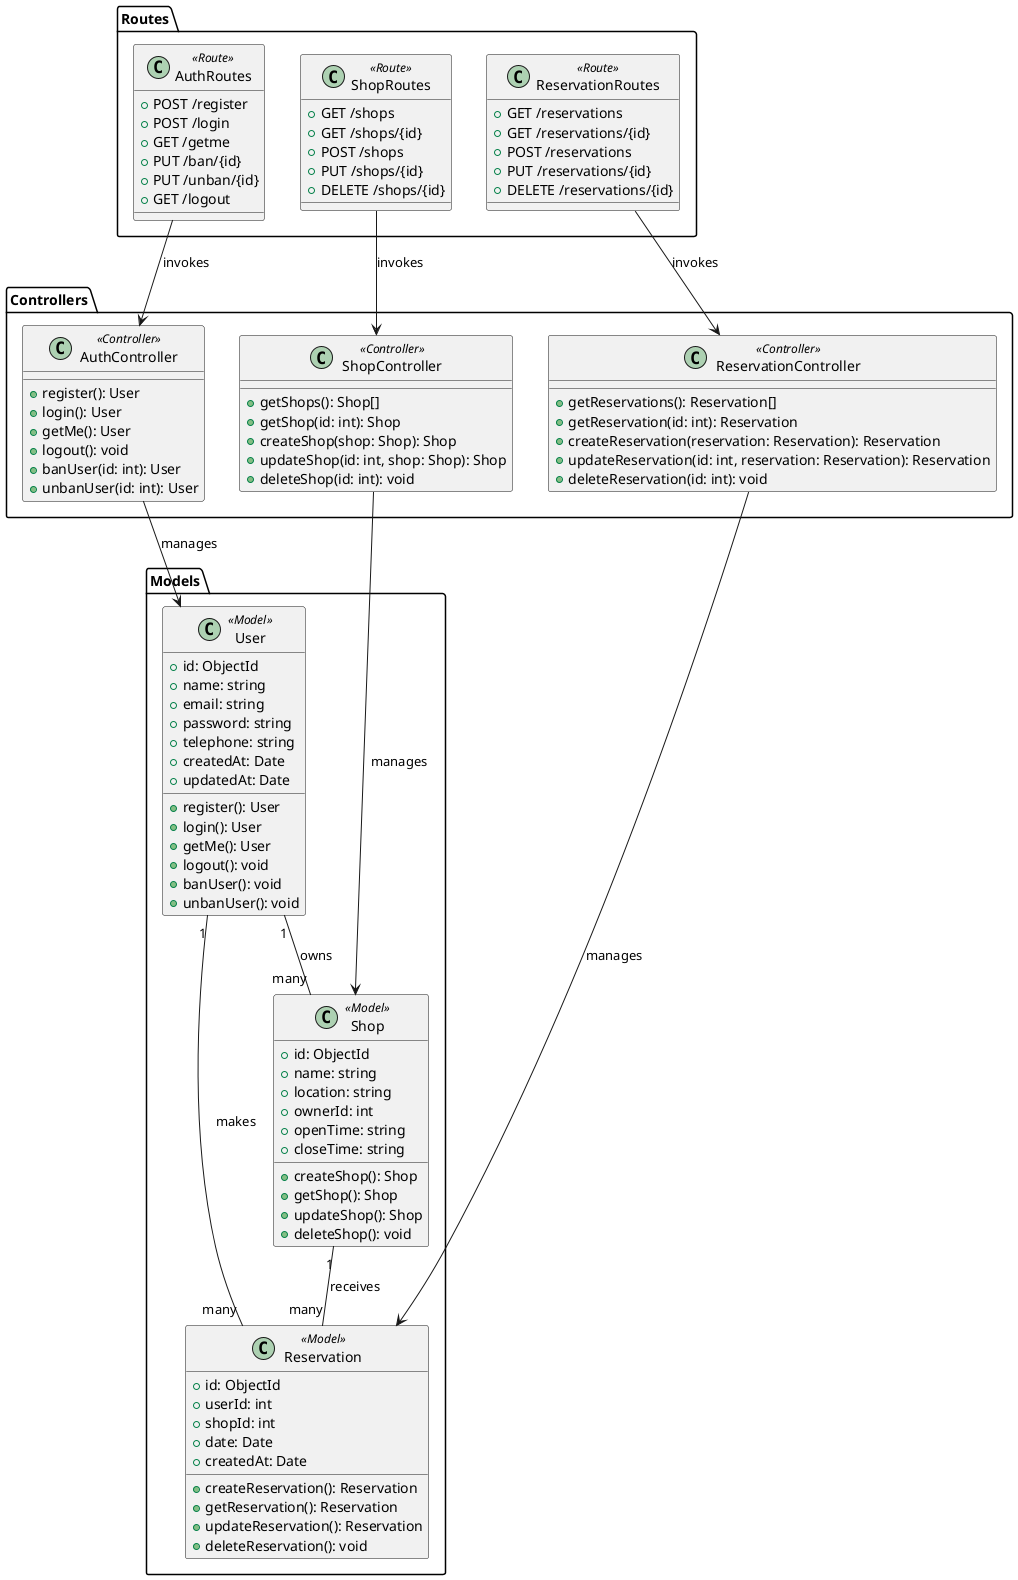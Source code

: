 @startuml
skinparam stereotype {
  BackgroundColor #E6E6E6
  BorderColor black
}

package "Routes" {
  class AuthRoutes <<Route>> {
    +POST /register
    +POST /login
    +GET /getme
    +PUT /ban/{id}
    +PUT /unban/{id}
    +GET /logout
  }
  
  class ShopRoutes <<Route>> {
    +GET /shops
    +GET /shops/{id}
    +POST /shops
    +PUT /shops/{id}
    +DELETE /shops/{id}
  }
  
  class ReservationRoutes <<Route>> {
    +GET /reservations
    +GET /reservations/{id}
    +POST /reservations
    +PUT /reservations/{id}
    +DELETE /reservations/{id}
  }
}

package "Controllers" {
  class AuthController <<Controller>> {
    +register(): User
    +login(): User
    +getMe(): User
    +logout(): void
    +banUser(id: int): User
    +unbanUser(id: int): User
  }

  class ShopController <<Controller>> {
    +getShops(): Shop[]
    +getShop(id: int): Shop
    +createShop(shop: Shop): Shop
    +updateShop(id: int, shop: Shop): Shop
    +deleteShop(id: int): void
  }

  class ReservationController <<Controller>> {
    +getReservations(): Reservation[]
    +getReservation(id: int): Reservation
    +createReservation(reservation: Reservation): Reservation
    +updateReservation(id: int, reservation: Reservation): Reservation
    +deleteReservation(id: int): void
  }
}

package "Models" {
  class User <<Model>> {
    +id: ObjectId
    +name: string
    +email: string
    +password: string
    +telephone: string
    +createdAt: Date
    +updatedAt: Date
    +register(): User
    +login(): User
    +getMe(): User
    +logout(): void
    +banUser(): void
    +unbanUser(): void
  }

  class Shop <<Model>> {
    +id: ObjectId
    +name: string
    +location: string
    +ownerId: int
    +openTime: string
    +closeTime: string
    +createShop(): Shop
    +getShop(): Shop
    +updateShop(): Shop
    +deleteShop(): void
  }

  class Reservation <<Model>> {
    +id: ObjectId
    +userId: int
    +shopId: int
    +date: Date
    +createdAt: Date
    +createReservation(): Reservation
    +getReservation(): Reservation
    +updateReservation(): Reservation
    +deleteReservation(): void
  }
}

AuthRoutes --> AuthController : "invokes"
ShopRoutes --> ShopController : "invokes"
ReservationRoutes --> ReservationController : "invokes"

AuthController --> User : "manages"
ShopController --> Shop : "manages"
ReservationController --> Reservation : "manages"

User "1" -- "many" Reservation : "makes"
Shop "1" -- "many" Reservation : "receives"
User "1" -- "many" Shop : "owns"
@enduml
